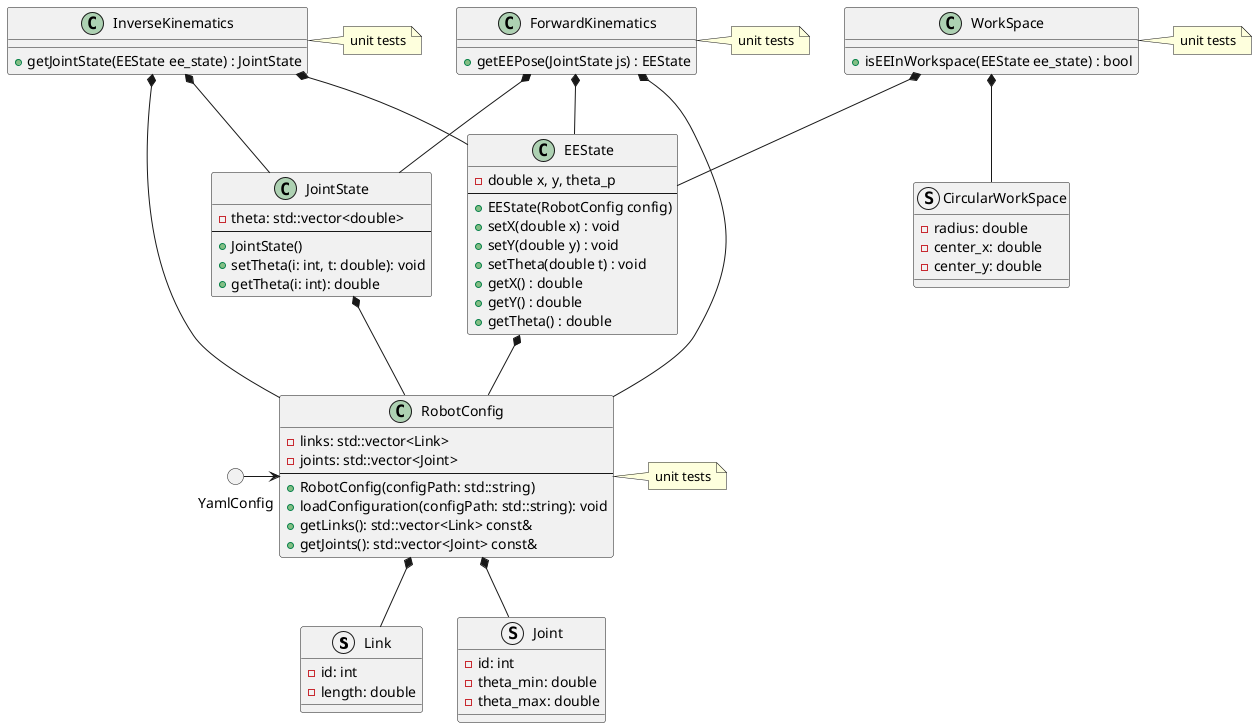 @startuml architecture

struct Link {
  - id: int
  - length: double
  }

struct Joint {
  - id: int
  - theta_min: double
  - theta_max: double
  }

class RobotConfig{
  - links: std::vector<Link>
  - joints: std::vector<Joint>
  --
  + RobotConfig(configPath: std::string)
  + loadConfiguration(configPath: std::string): void
  + getLinks(): std::vector<Link> const&
  + getJoints(): std::vector<Joint> const&
}

circle YamlConfig {}

class JointState {
  - theta: std::vector<double>
  --
  + JointState()
  + setTheta(i: int, t: double): void
  + getTheta(i: int): double
}

class EEState{
  - double x, y, theta_p
  --
  + EEState(RobotConfig config)
  + setX(double x) : void
  + setY(double y) : void
  + setTheta(double t) : void
  + getX() : double
  + getY() : double
  + getTheta() : double
}

class ForwardKinematics{
  + getEEPose(JointState js) : EEState
}

class WorkSpace{
  + isEEInWorkspace(EEState ee_state) : bool
}

struct CircularWorkSpace{
  - radius: double
  - center_x: double
  - center_y: double
}

class InverseKinematics{
  + getJointState(EEState ee_state) : JointState
}


Note right of ForwardKinematics : unit tests
Note right of WorkSpace : unit tests
Note right of InverseKinematics : unit tests
Note right of RobotConfig : unit tests

ForwardKinematics *-- RobotConfig
ForwardKinematics *-- JointState
ForwardKinematics *-- EEState
InverseKinematics *-- RobotConfig
InverseKinematics *-- JointState
InverseKinematics *-- EEState
WorkSpace *-- EEState

JointState *-- RobotConfig
EEState *-- RobotConfig
RobotConfig <-l- YamlConfig
RobotConfig *-- Joint
RobotConfig *-- Link
WorkSpace *-- CircularWorkSpace

@enduml
```